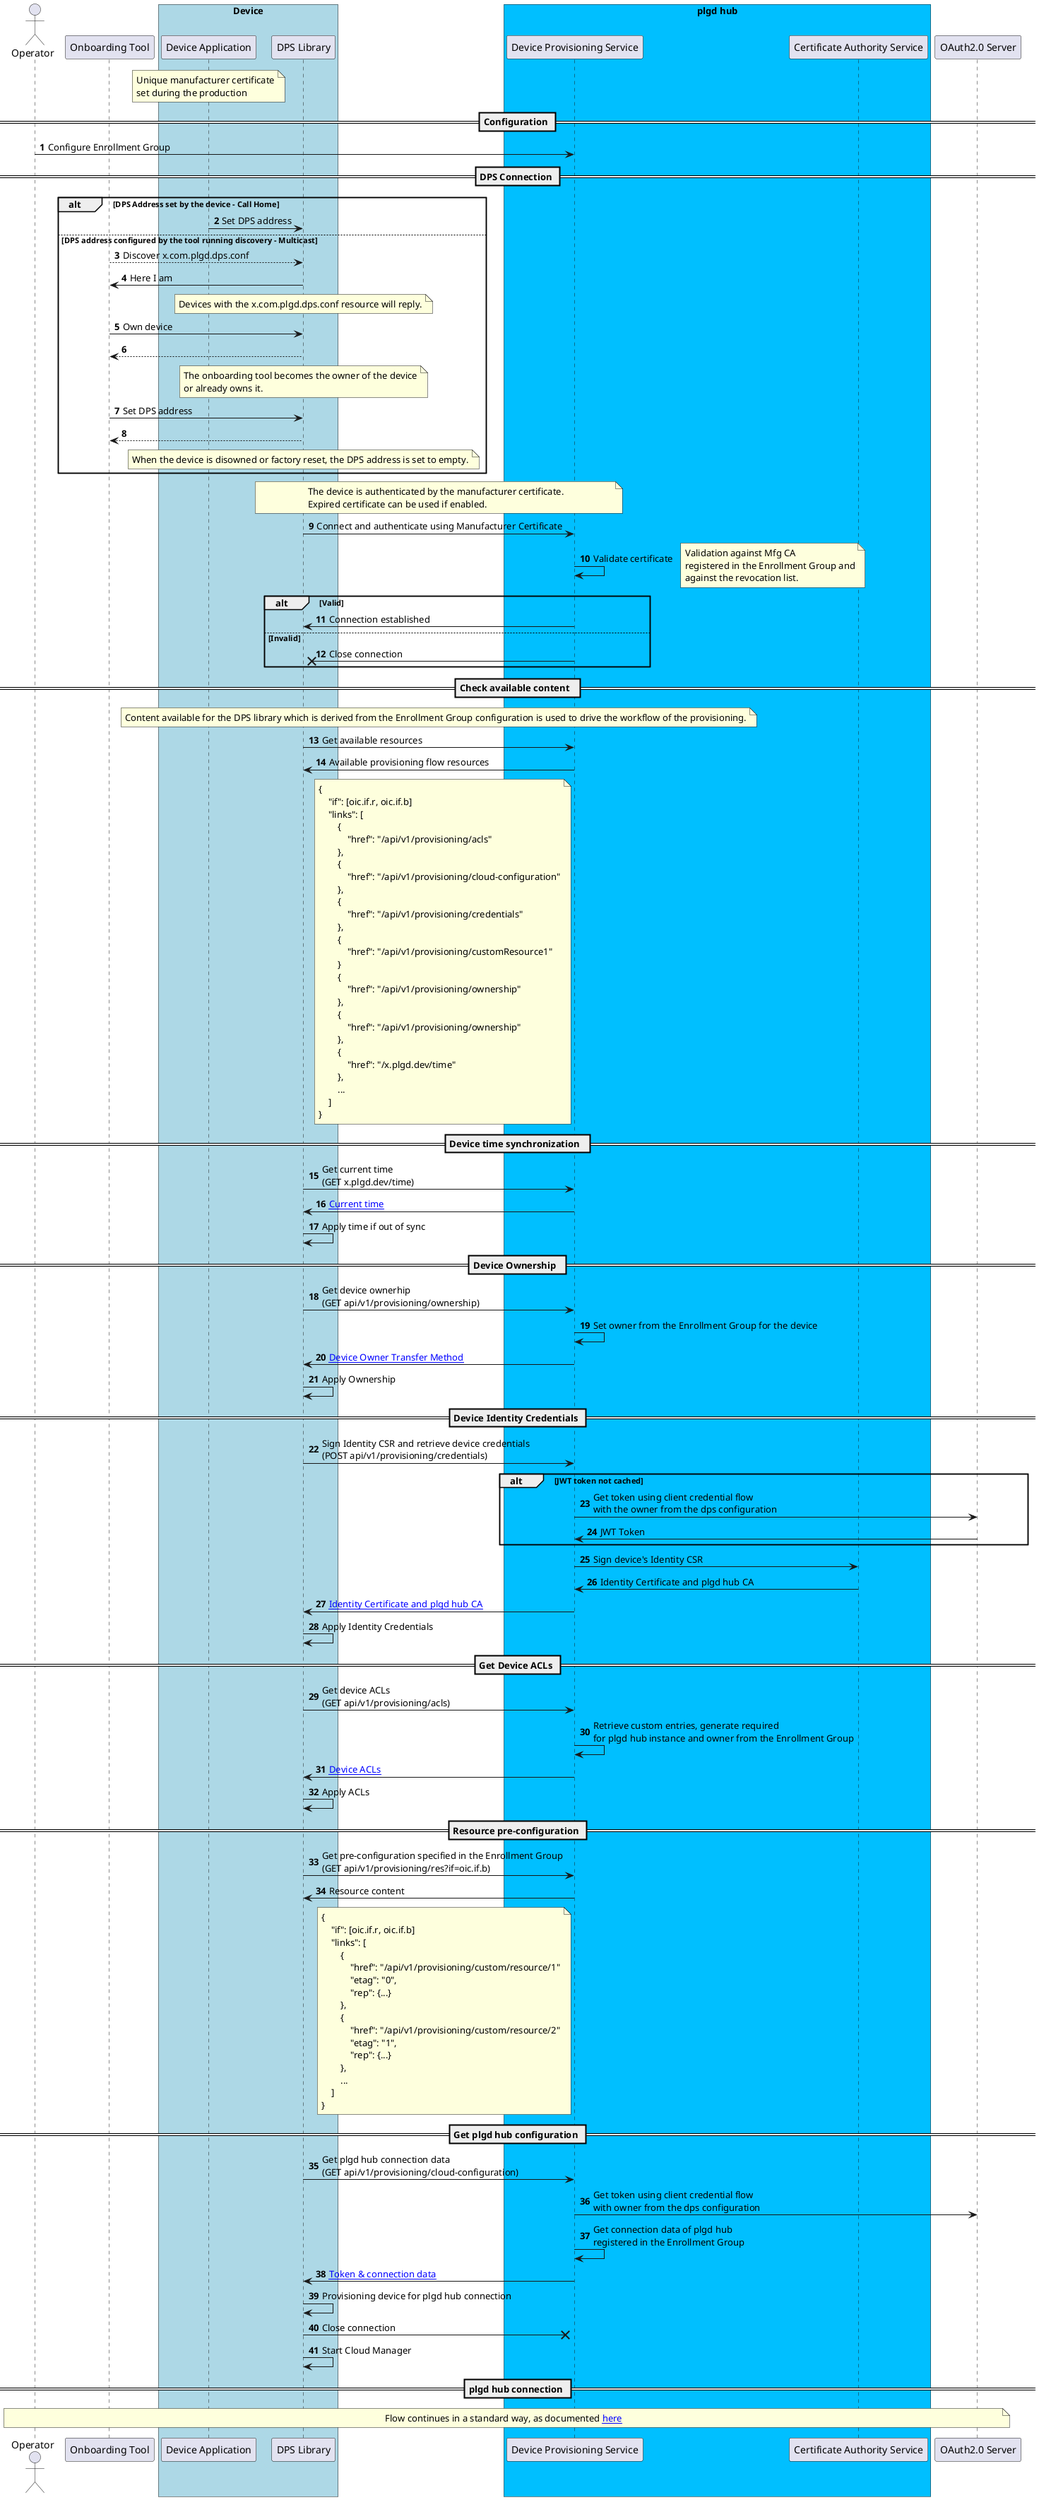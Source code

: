 @startuml workflow
autonumber

actor Operator as op
participant "Onboarding Tool" as obt
box "Device" #LightBlue
participant "Device Application"  as device
participant "DPS Library" as dpc
end box
box "plgd hub" #DeepSkyBlue
participant "Device Provisioning Service" as dps
participant "Certificate Authority Service" as ca
end box
participant "OAuth2.0 Server" as os

note over of device
  Unique manufacturer certificate
  set during the production
end note
== Configuration ==
op -> dps: Configure Enrollment Group
== DPS Connection ==
alt DPS Address set by the device - Call Home
  device -> dpc: Set DPS address
else DPS address configured by the tool running discovery - Multicast
obt --> dpc: Discover x.com.plgd.dps.conf
dpc -> obt: Here I am
note over dpc
  Devices with the x.com.plgd.dps.conf resource will reply.
end note
obt -> dpc: Own device
return
note over dpc
  The onboarding tool becomes the owner of the device
  or already owns it.
end note
obt -> dpc: Set DPS address
return
note over dpc
  When the device is disowned or factory reset, the DPS address is set to empty.
end note
end

note over dpc, dps
    The device is authenticated by the manufacturer certificate.
    Expired certificate can be used if enabled.
end note

dpc -> dps: Connect and authenticate using Manufacturer Certificate
dps -> dps: Validate certificate
note right
  Validation against Mfg CA
  registered in the Enrollment Group and
  against the revocation list.
end note
alt Valid
  dps -> dpc: Connection established
else Invalid
  dps ->x dpc: Close connection
end

== Check available content  ==
note over dpc, dps
  Content available for the DPS library which is derived from the Enrollment Group configuration is used to drive the workflow of the provisioning.
end note

dpc -> dps: Get available resources
dps -> dpc: Available provisioning flow resources
note left of dps
{
    "if": [oic.if.r, oic.if.b]
    "links": [
        {
            "href": "/api/v1/provisioning/acls"
        },
        {
            "href": "/api/v1/provisioning/cloud-configuration"
        },
        {
            "href": "/api/v1/provisioning/credentials"
        },
        {
            "href": "/api/v1/provisioning/customResource1"
        }
        {
            "href": "/api/v1/provisioning/ownership"
        },
        {
            "href": "/api/v1/provisioning/ownership"
        },
        {
            "href": "/x.plgd.dev/time"
        },
        ...
    ]
}
end note

== Device time synchronization  ==

dpc -> dps: Get current time\n(GET x.plgd.dev/time)
dps -> dpc: [[https://github.com/iotivity/iotivity-lite/blob/master/api/plgd/x.plgd.dev.time.yaml#L65 Current time]]
dpc -> dpc: Apply time if out of sync

== Device Ownership  ==

dpc -> dps: Get device ownerhip\n(GET api/v1/provisioning/ownership)
dps -> dps: Set owner from the Enrollment Group for the device
dps -> dpc: [[https://github.com/openconnectivityfoundation/security/blob/master/swagger2.0/oic.sec.doxm.swagger.json#L160 Device Owner Transfer Method]]
dpc -> dpc: Apply Ownership

== Device Identity Credentials ==

dpc -> dps : Sign Identity CSR and retrieve device credentials\n(POST api/v1/provisioning/credentials)
alt JWT token not cached
  dps -> os:Get token using client credential flow\nwith the owner from the dps configuration
  os -> dps: JWT Token
end
dps -> ca: Sign device's Identity CSR
ca -> dps: Identity Certificate and plgd hub CA
dps -> dpc: [[https://github.com/openconnectivityfoundation/security/blob/master/swagger2.0/oic.sec.cred.swagger.json#L439 Identity Certificate and plgd hub CA]]
dpc -> dpc: Apply Identity Credentials

== Get Device ACLs ==

dpc -> dps: Get device ACLs\n(GET api/v1/provisioning/acls)
dps -> dps: Retrieve custom entries, generate required \nfor plgd hub instance and owner from the Enrollment Group
dps -> dpc: [[https://github.com/openconnectivityfoundation/security/blob/master/swagger2.0/oic.sec.acl2.swagger.json#L362 Device ACLs]]
dpc -> dpc: Apply ACLs


== Resource pre-configuration ==

dpc -> dps: Get pre-configuration specified in the Enrollment Group\n(GET api/v1/provisioning/res?if=oic.if.b)
dps -> dpc: Resource content
note left of dps
{
    "if": [oic.if.r, oic.if.b]
    "links": [
        {
            "href": "/api/v1/provisioning/custom/resource/1"
            "etag": "0",
            "rep": {...}
        },
        {
            "href": "/api/v1/provisioning/custom/resource/2"
            "etag": "1",
            "rep": {...}
        },
        ...
    ]
}
end note

== Get plgd hub configuration ==
dpc -> dps : Get plgd hub connection data\n(GET api/v1/provisioning/cloud-configuration)
dps -> os: Get token using client credential flow\nwith owner from the dps configuration
dps -> dps: Get connection data of plgd hub\nregistered in the Enrollment Group
dps -> dpc: [[https://github.com/openconnectivityfoundation/cloud-services/blob/master/swagger2.0/oic.r.coapcloudconf.swagger.json#L215 Token & connection data]]
dpc -> dpc: Provisioning device for plgd hub connection
dpc ->x dps: Close connection
dpc -> dpc: Start Cloud Manager

== plgd hub connection ==
note across: Flow continues in a standard way, as documented [[https://docs.plgd.dev/docs/architecture/component-overview/#hub-registration here]]


@enduml
